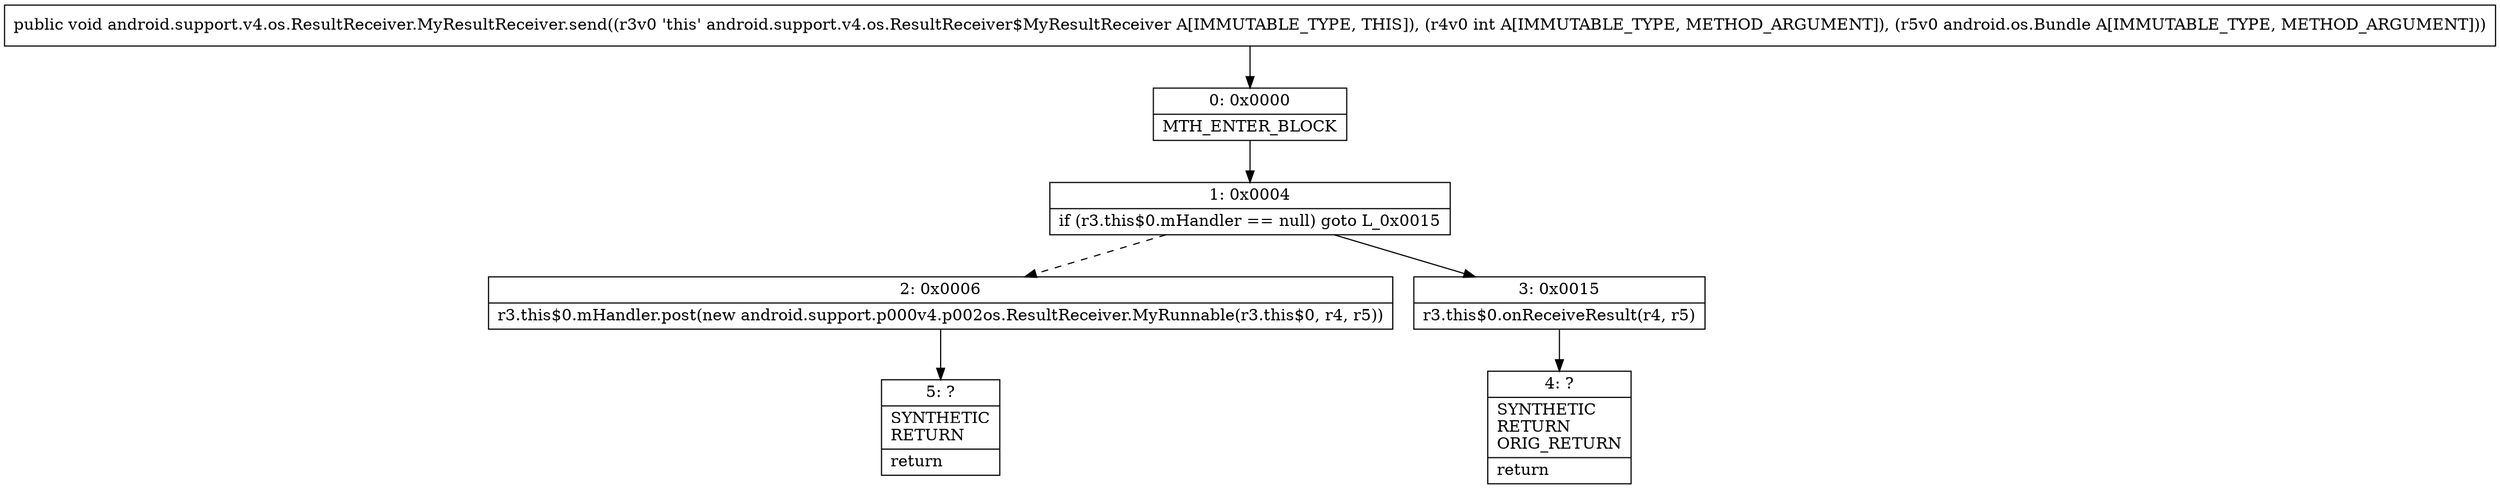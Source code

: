 digraph "CFG forandroid.support.v4.os.ResultReceiver.MyResultReceiver.send(ILandroid\/os\/Bundle;)V" {
Node_0 [shape=record,label="{0\:\ 0x0000|MTH_ENTER_BLOCK\l}"];
Node_1 [shape=record,label="{1\:\ 0x0004|if (r3.this$0.mHandler == null) goto L_0x0015\l}"];
Node_2 [shape=record,label="{2\:\ 0x0006|r3.this$0.mHandler.post(new android.support.p000v4.p002os.ResultReceiver.MyRunnable(r3.this$0, r4, r5))\l}"];
Node_3 [shape=record,label="{3\:\ 0x0015|r3.this$0.onReceiveResult(r4, r5)\l}"];
Node_4 [shape=record,label="{4\:\ ?|SYNTHETIC\lRETURN\lORIG_RETURN\l|return\l}"];
Node_5 [shape=record,label="{5\:\ ?|SYNTHETIC\lRETURN\l|return\l}"];
MethodNode[shape=record,label="{public void android.support.v4.os.ResultReceiver.MyResultReceiver.send((r3v0 'this' android.support.v4.os.ResultReceiver$MyResultReceiver A[IMMUTABLE_TYPE, THIS]), (r4v0 int A[IMMUTABLE_TYPE, METHOD_ARGUMENT]), (r5v0 android.os.Bundle A[IMMUTABLE_TYPE, METHOD_ARGUMENT])) }"];
MethodNode -> Node_0;
Node_0 -> Node_1;
Node_1 -> Node_2[style=dashed];
Node_1 -> Node_3;
Node_2 -> Node_5;
Node_3 -> Node_4;
}

